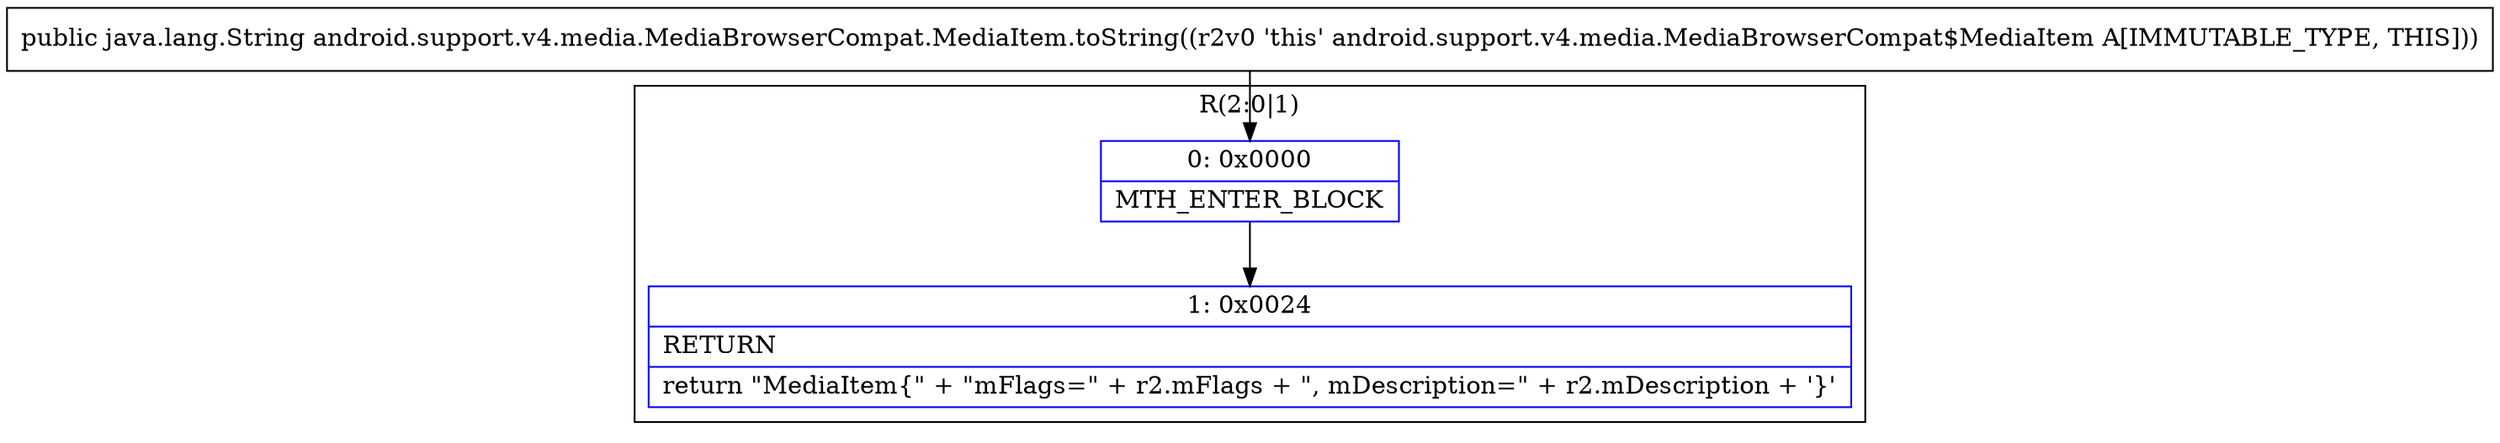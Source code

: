 digraph "CFG forandroid.support.v4.media.MediaBrowserCompat.MediaItem.toString()Ljava\/lang\/String;" {
subgraph cluster_Region_59766128 {
label = "R(2:0|1)";
node [shape=record,color=blue];
Node_0 [shape=record,label="{0\:\ 0x0000|MTH_ENTER_BLOCK\l}"];
Node_1 [shape=record,label="{1\:\ 0x0024|RETURN\l|return \"MediaItem\{\" + \"mFlags=\" + r2.mFlags + \", mDescription=\" + r2.mDescription + '\}'\l}"];
}
MethodNode[shape=record,label="{public java.lang.String android.support.v4.media.MediaBrowserCompat.MediaItem.toString((r2v0 'this' android.support.v4.media.MediaBrowserCompat$MediaItem A[IMMUTABLE_TYPE, THIS])) }"];
MethodNode -> Node_0;
Node_0 -> Node_1;
}

